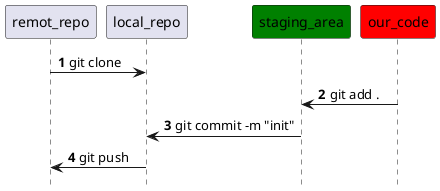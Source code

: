 @startuml
'https://plantuml.com/sequence-diagram
autonumber
hide footbox

remot_repo -> local_repo: git clone
participant staging_area #green
participant our_code #red

our_code -> staging_area: git add .

staging_area -> local_repo: git commit -m "init"

local_repo -> remot_repo: git push

' our_code -> staging_area -> local_repo -> remot_repo

@enduml